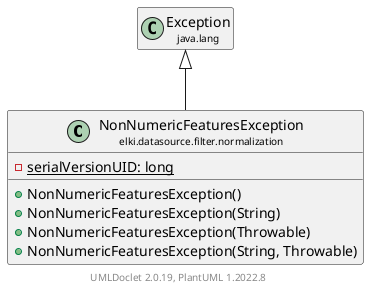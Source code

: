 @startuml
    remove .*\.(Instance|Par|Parameterizer|Factory)$
    set namespaceSeparator none
    hide empty fields
    hide empty methods

    class "<size:14>NonNumericFeaturesException\n<size:10>elki.datasource.filter.normalization" as elki.datasource.filter.normalization.NonNumericFeaturesException [[NonNumericFeaturesException.html]] {
        {static} -serialVersionUID: long
        +NonNumericFeaturesException()
        +NonNumericFeaturesException(String)
        +NonNumericFeaturesException(Throwable)
        +NonNumericFeaturesException(String, Throwable)
    }

    class "<size:14>Exception\n<size:10>java.lang" as java.lang.Exception

    java.lang.Exception <|-- elki.datasource.filter.normalization.NonNumericFeaturesException

    center footer UMLDoclet 2.0.19, PlantUML 1.2022.8
@enduml
